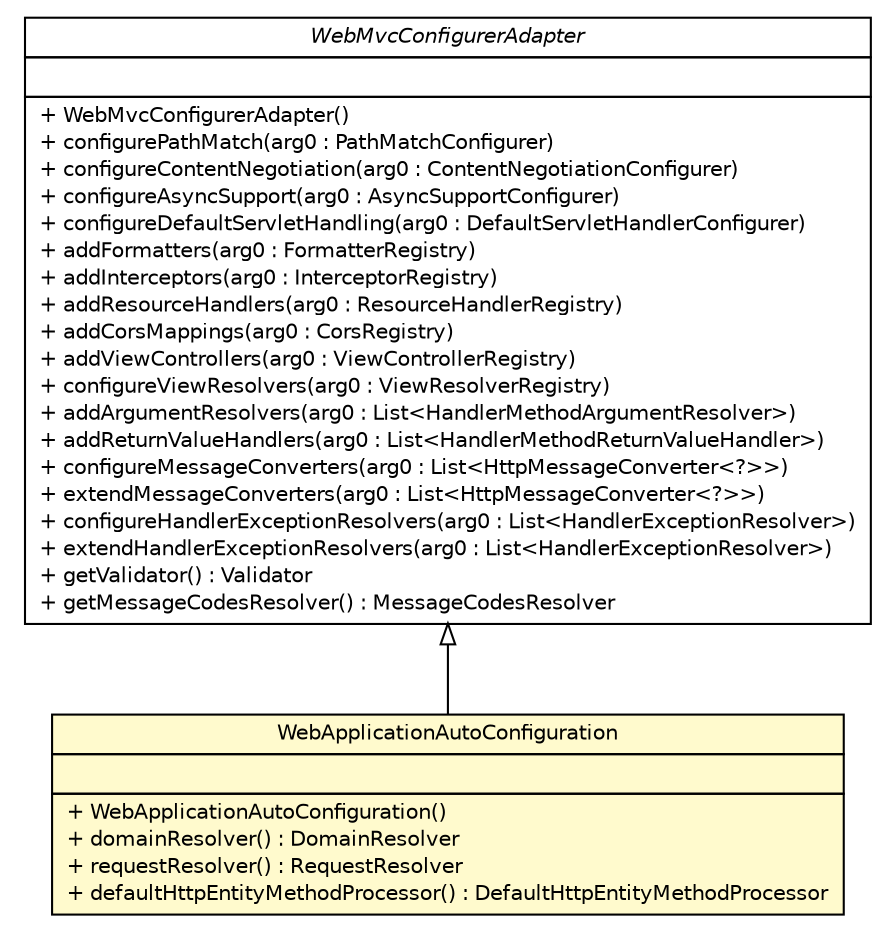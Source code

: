 #!/usr/local/bin/dot
#
# Class diagram 
# Generated by UMLGraph version R5_6-24-gf6e263 (http://www.umlgraph.org/)
#

digraph G {
	edge [fontname="Helvetica",fontsize=10,labelfontname="Helvetica",labelfontsize=10];
	node [fontname="Helvetica",fontsize=10,shape=plaintext];
	nodesep=0.25;
	ranksep=0.5;
	// com.yirendai.oss.lib.webmvc.starter.WebApplicationAutoConfiguration
	c843 [label=<<table title="com.yirendai.oss.lib.webmvc.starter.WebApplicationAutoConfiguration" border="0" cellborder="1" cellspacing="0" cellpadding="2" port="p" bgcolor="lemonChiffon" href="./WebApplicationAutoConfiguration.html">
		<tr><td><table border="0" cellspacing="0" cellpadding="1">
<tr><td align="center" balign="center"> WebApplicationAutoConfiguration </td></tr>
		</table></td></tr>
		<tr><td><table border="0" cellspacing="0" cellpadding="1">
<tr><td align="left" balign="left">  </td></tr>
		</table></td></tr>
		<tr><td><table border="0" cellspacing="0" cellpadding="1">
<tr><td align="left" balign="left"> + WebApplicationAutoConfiguration() </td></tr>
<tr><td align="left" balign="left"> + domainResolver() : DomainResolver </td></tr>
<tr><td align="left" balign="left"> + requestResolver() : RequestResolver </td></tr>
<tr><td align="left" balign="left"> + defaultHttpEntityMethodProcessor() : DefaultHttpEntityMethodProcessor </td></tr>
		</table></td></tr>
		</table>>, URL="./WebApplicationAutoConfiguration.html", fontname="Helvetica", fontcolor="black", fontsize=10.0];
	//com.yirendai.oss.lib.webmvc.starter.WebApplicationAutoConfiguration extends org.springframework.web.servlet.config.annotation.WebMvcConfigurerAdapter
	c850:p -> c843:p [dir=back,arrowtail=empty];
	// org.springframework.web.servlet.config.annotation.WebMvcConfigurerAdapter
	c850 [label=<<table title="org.springframework.web.servlet.config.annotation.WebMvcConfigurerAdapter" border="0" cellborder="1" cellspacing="0" cellpadding="2" port="p" href="http://java.sun.com/j2se/1.4.2/docs/api/org/springframework/web/servlet/config/annotation/WebMvcConfigurerAdapter.html">
		<tr><td><table border="0" cellspacing="0" cellpadding="1">
<tr><td align="center" balign="center"><font face="Helvetica-Oblique"> WebMvcConfigurerAdapter </font></td></tr>
		</table></td></tr>
		<tr><td><table border="0" cellspacing="0" cellpadding="1">
<tr><td align="left" balign="left">  </td></tr>
		</table></td></tr>
		<tr><td><table border="0" cellspacing="0" cellpadding="1">
<tr><td align="left" balign="left"> + WebMvcConfigurerAdapter() </td></tr>
<tr><td align="left" balign="left"> + configurePathMatch(arg0 : PathMatchConfigurer) </td></tr>
<tr><td align="left" balign="left"> + configureContentNegotiation(arg0 : ContentNegotiationConfigurer) </td></tr>
<tr><td align="left" balign="left"> + configureAsyncSupport(arg0 : AsyncSupportConfigurer) </td></tr>
<tr><td align="left" balign="left"> + configureDefaultServletHandling(arg0 : DefaultServletHandlerConfigurer) </td></tr>
<tr><td align="left" balign="left"> + addFormatters(arg0 : FormatterRegistry) </td></tr>
<tr><td align="left" balign="left"> + addInterceptors(arg0 : InterceptorRegistry) </td></tr>
<tr><td align="left" balign="left"> + addResourceHandlers(arg0 : ResourceHandlerRegistry) </td></tr>
<tr><td align="left" balign="left"> + addCorsMappings(arg0 : CorsRegistry) </td></tr>
<tr><td align="left" balign="left"> + addViewControllers(arg0 : ViewControllerRegistry) </td></tr>
<tr><td align="left" balign="left"> + configureViewResolvers(arg0 : ViewResolverRegistry) </td></tr>
<tr><td align="left" balign="left"> + addArgumentResolvers(arg0 : List&lt;HandlerMethodArgumentResolver&gt;) </td></tr>
<tr><td align="left" balign="left"> + addReturnValueHandlers(arg0 : List&lt;HandlerMethodReturnValueHandler&gt;) </td></tr>
<tr><td align="left" balign="left"> + configureMessageConverters(arg0 : List&lt;HttpMessageConverter&lt;?&gt;&gt;) </td></tr>
<tr><td align="left" balign="left"> + extendMessageConverters(arg0 : List&lt;HttpMessageConverter&lt;?&gt;&gt;) </td></tr>
<tr><td align="left" balign="left"> + configureHandlerExceptionResolvers(arg0 : List&lt;HandlerExceptionResolver&gt;) </td></tr>
<tr><td align="left" balign="left"> + extendHandlerExceptionResolvers(arg0 : List&lt;HandlerExceptionResolver&gt;) </td></tr>
<tr><td align="left" balign="left"> + getValidator() : Validator </td></tr>
<tr><td align="left" balign="left"> + getMessageCodesResolver() : MessageCodesResolver </td></tr>
		</table></td></tr>
		</table>>, URL="http://java.sun.com/j2se/1.4.2/docs/api/org/springframework/web/servlet/config/annotation/WebMvcConfigurerAdapter.html", fontname="Helvetica", fontcolor="black", fontsize=10.0];
}

